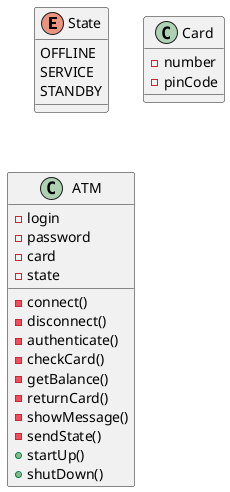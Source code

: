 @startuml

enum State {
    OFFLINE
    SERVICE
    STANDBY
}

class Card {
    - number
    - pinCode
}

class ATM {
    - login
    - password
    - card
    - state
    - connect()
    - disconnect()
    - authenticate()
    - checkCard()
    - getBalance()
    - returnCard()
    - showMessage()
    - sendState()
    + startUp()
    + shutDown()
}

@enduml